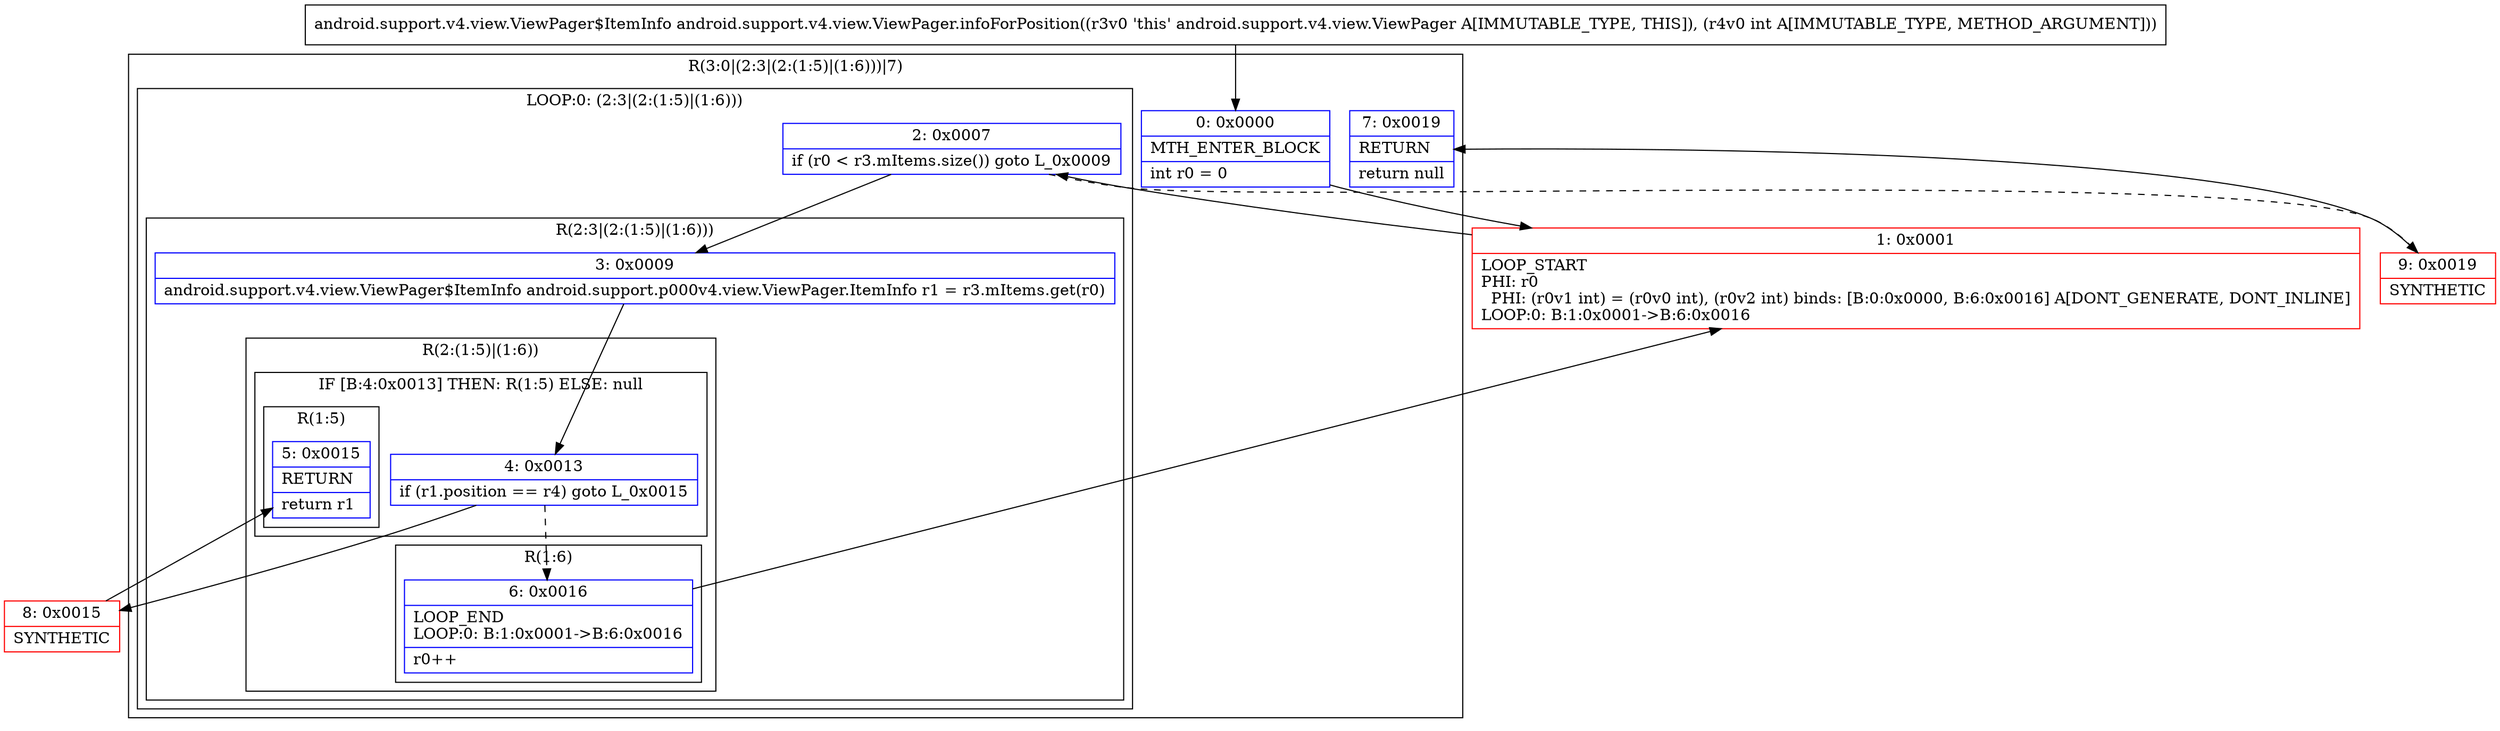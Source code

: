 digraph "CFG forandroid.support.v4.view.ViewPager.infoForPosition(I)Landroid\/support\/v4\/view\/ViewPager$ItemInfo;" {
subgraph cluster_Region_400744583 {
label = "R(3:0|(2:3|(2:(1:5)|(1:6)))|7)";
node [shape=record,color=blue];
Node_0 [shape=record,label="{0\:\ 0x0000|MTH_ENTER_BLOCK\l|int r0 = 0\l}"];
subgraph cluster_LoopRegion_1713094833 {
label = "LOOP:0: (2:3|(2:(1:5)|(1:6)))";
node [shape=record,color=blue];
Node_2 [shape=record,label="{2\:\ 0x0007|if (r0 \< r3.mItems.size()) goto L_0x0009\l}"];
subgraph cluster_Region_239081767 {
label = "R(2:3|(2:(1:5)|(1:6)))";
node [shape=record,color=blue];
Node_3 [shape=record,label="{3\:\ 0x0009|android.support.v4.view.ViewPager$ItemInfo android.support.p000v4.view.ViewPager.ItemInfo r1 = r3.mItems.get(r0)\l}"];
subgraph cluster_Region_1303482874 {
label = "R(2:(1:5)|(1:6))";
node [shape=record,color=blue];
subgraph cluster_IfRegion_245774000 {
label = "IF [B:4:0x0013] THEN: R(1:5) ELSE: null";
node [shape=record,color=blue];
Node_4 [shape=record,label="{4\:\ 0x0013|if (r1.position == r4) goto L_0x0015\l}"];
subgraph cluster_Region_914387357 {
label = "R(1:5)";
node [shape=record,color=blue];
Node_5 [shape=record,label="{5\:\ 0x0015|RETURN\l|return r1\l}"];
}
}
subgraph cluster_Region_1984381399 {
label = "R(1:6)";
node [shape=record,color=blue];
Node_6 [shape=record,label="{6\:\ 0x0016|LOOP_END\lLOOP:0: B:1:0x0001\-\>B:6:0x0016\l|r0++\l}"];
}
}
}
}
Node_7 [shape=record,label="{7\:\ 0x0019|RETURN\l|return null\l}"];
}
Node_1 [shape=record,color=red,label="{1\:\ 0x0001|LOOP_START\lPHI: r0 \l  PHI: (r0v1 int) = (r0v0 int), (r0v2 int) binds: [B:0:0x0000, B:6:0x0016] A[DONT_GENERATE, DONT_INLINE]\lLOOP:0: B:1:0x0001\-\>B:6:0x0016\l}"];
Node_8 [shape=record,color=red,label="{8\:\ 0x0015|SYNTHETIC\l}"];
Node_9 [shape=record,color=red,label="{9\:\ 0x0019|SYNTHETIC\l}"];
MethodNode[shape=record,label="{android.support.v4.view.ViewPager$ItemInfo android.support.v4.view.ViewPager.infoForPosition((r3v0 'this' android.support.v4.view.ViewPager A[IMMUTABLE_TYPE, THIS]), (r4v0 int A[IMMUTABLE_TYPE, METHOD_ARGUMENT])) }"];
MethodNode -> Node_0;
Node_0 -> Node_1;
Node_2 -> Node_3;
Node_2 -> Node_9[style=dashed];
Node_3 -> Node_4;
Node_4 -> Node_6[style=dashed];
Node_4 -> Node_8;
Node_6 -> Node_1;
Node_1 -> Node_2;
Node_8 -> Node_5;
Node_9 -> Node_7;
}

